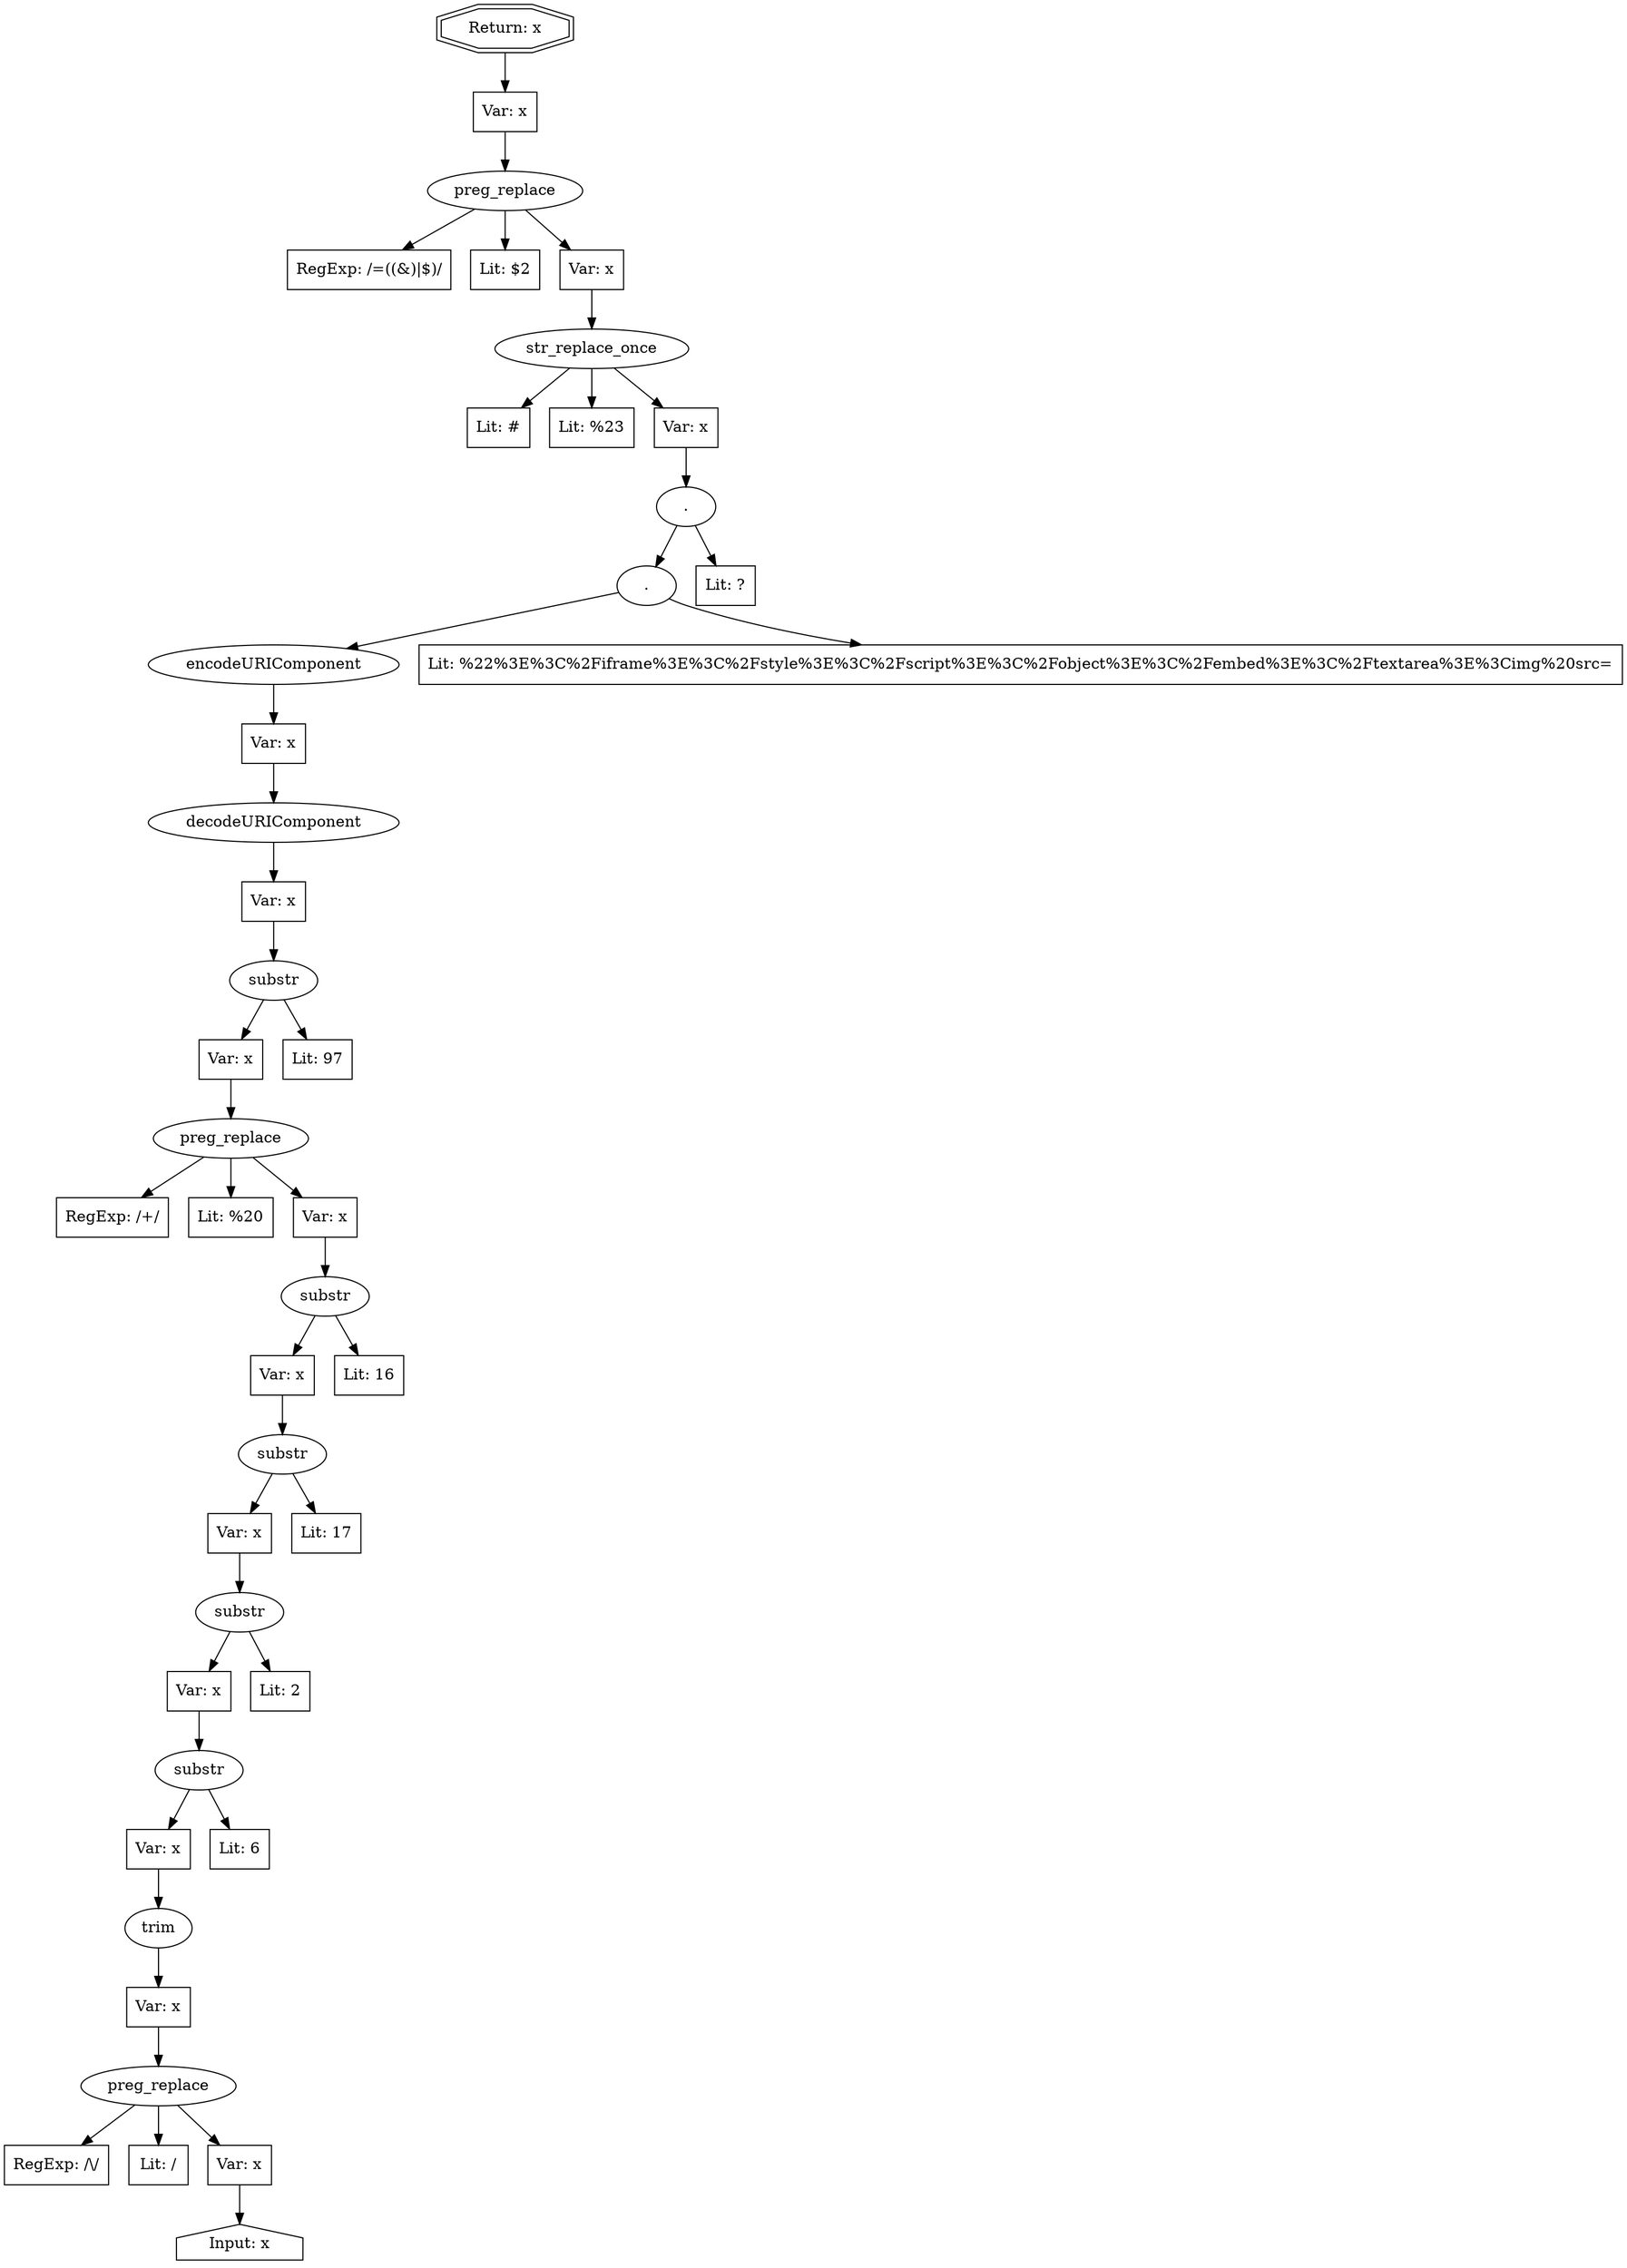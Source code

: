 // Finding: e015e71f-7895-42f8-97c0-ae633adb9364
// Finding.url: https://example10.com/subscribe.html?%22%3E%3C/iframe%3E%3C/style%3E%3C/script%3E%3C/object%3E%3C/embed%3E%3C/textarea%3E%3Cimg%20src=x%20onerror=taintfoxLog(%27c4cbb3085e0d4e0d93286cd32a9fb8c7%27)%3E%3C!--/*?backURL[page]=/
// Finding.parentloc: https://example10.com/subscribe.html?%22%3E%3C/iframe%3E%3C/style%3E%3C/script%3E%3C/object%3E%3C/embed%3E%3C/textarea%3E%3Cimg%20src=x%20onerror=taintfoxLog(%27c4cbb3085e0d4e0d93286cd32a9fb8c7%27)%3E%3C!--/*?backURL[page]=/
// Finding.domain: example10.com
// Finding.base_domain: example10.com
// Finding.source: location.href
// Finding.sink: innerHTML
// Sanitizer.score: 2
// Sanitizer.name: urlFormat
// Sanitizer.location: https://webst.example10.com/_js/router.js?9fa8027c1abe861a0528 - urlFormat:1:444651
// Finding.begin: 3866
// Finding.end: 3966
// Finding.original_uuid: a2175210-f7bf-4433-8356-9cc0920a7437
// Finding.TwentyFiveMillionFlowsId: 271399420
// Finding.script: https://webst.example10.com/_js/vendors.js?9fa8027c1abe861a0528
// Finding.line: 2
// Exploit.uuid: c4cbb308-5e0d-4e0d-9328-6cd32a9fb8c7
// Exploit.success: false
// Exploit.status: validated
// Exploit.method: C
// Exploit.type: html
// Exploit.token: attribute
// Exploit.content: href
// Exploit.quote_type: "
// Exploit.tag: a
// Exploit.break_out: "></iframe></style></script></object></embed></textarea><img src=x onerror=
// Exploit.break_in: ><!--/*
// Exploit.payload: "></iframe></style></script></object></embed></textarea><img src=x onerror=taintfoxLog(1)><!--/*
// Exploit.begin_taint_url: 25
// Exploit.end_taint_url: 40
// Exploit.replace_begin_url: 41
// Exploit.replace_end_url: 40
// Exploit.replace_begin_param: 276
// Exploit.replace_end_param: 276
// Issues.LargestEncodeAttrStringChain: 0
// Issues.LargestTextFragmentEncodeChainLength: 0
// Issues.HasApproximation: false
// Issues.HasMissingImplementation: false
// Issues.HasInfiniteRegexWithFunctionReplacer: false
// Issues.MergedSplitAndJoins: false
// Issues.HasUrlInRhsOfReplace: false
// Issues.HasUrlInLhsOfReplace: false
// Issues.HasCookieValueInLhsOfreplace: false
// Issues.HasCookieValueInRhsOfreplace: false
// Issues.HasCookieValueInMatchPattern: false
// Issues.HasCookieValueInExecPattern: false
// Issues.RemovedLRConcats: true
// Issues.RemovedReplaceArtifacts: false
// Issues.HasUrlInMatchPattern: false
// Issues.HasUrlInExecPattern: false
// Issues.RemovedNOPreplaces: false
// Issues.Known_sanitizer: false
// DepGraph.hash: 817836967
// DepGraph.sanitizer_hash: -94105190
// Removed LR concats 
digraph cfg {
n0 [shape=house, label="Input: x"];
n1 [shape=ellipse, label="preg_replace"];
n2 [shape=box, label="RegExp: /\\/"];
n3 [shape=box, label="Lit: /"];
n4 [shape=box, label="Var: x"];
n5 [shape=ellipse, label="trim"];
n6 [shape=box, label="Var: x"];
n7 [shape=ellipse, label="substr"];
n8 [shape=box, label="Var: x"];
n9 [shape=box, label="Lit: 6"];
n10 [shape=ellipse, label="substr"];
n11 [shape=box, label="Var: x"];
n12 [shape=box, label="Lit: 2"];
n13 [shape=ellipse, label="substr"];
n14 [shape=box, label="Var: x"];
n15 [shape=box, label="Lit: 17"];
n16 [shape=ellipse, label="substr"];
n17 [shape=box, label="Var: x"];
n18 [shape=box, label="Lit: 16"];
n19 [shape=ellipse, label="preg_replace"];
n20 [shape=box, label="RegExp: /\+/"];
n21 [shape=box, label="Lit: %20"];
n22 [shape=box, label="Var: x"];
n23 [shape=ellipse, label="substr"];
n24 [shape=box, label="Var: x"];
n25 [shape=box, label="Lit: 97"];
n26 [shape=ellipse, label="decodeURIComponent"];
n27 [shape=box, label="Var: x"];
n28 [shape=ellipse, label="encodeURIComponent"];
n29 [shape=box, label="Var: x"];
n30 [shape=ellipse, label="."];
n31 [shape=box, label="Lit: %22%3E%3C%2Fiframe%3E%3C%2Fstyle%3E%3C%2Fscript%3E%3C%2Fobject%3E%3C%2Fembed%3E%3C%2Ftextarea%3E%3Cimg%20src="];
n32 [shape=ellipse, label="."];
n33 [shape=box, label="Lit: ?"];
n34 [shape=ellipse, label="str_replace_once"];
n35 [shape=box, label="Lit: #"];
n36 [shape=box, label="Lit: %23"];
n37 [shape=box, label="Var: x"];
n38 [shape=ellipse, label="preg_replace"];
n39 [shape=box, label="RegExp: /=((&)|$)/"];
n40 [shape=box, label="Lit: $2"];
n41 [shape=box, label="Var: x"];
n42 [shape=box, label="Var: x"];
n43 [shape=doubleoctagon, label="Return: x"];
n4 -> n0;
n1 -> n2;
n1 -> n3;
n1 -> n4;
n6 -> n1;
n5 -> n6;
n8 -> n5;
n7 -> n8;
n7 -> n9;
n11 -> n7;
n10 -> n11;
n10 -> n12;
n14 -> n10;
n13 -> n14;
n13 -> n15;
n17 -> n13;
n16 -> n17;
n16 -> n18;
n22 -> n16;
n19 -> n20;
n19 -> n21;
n19 -> n22;
n24 -> n19;
n23 -> n24;
n23 -> n25;
n27 -> n23;
n26 -> n27;
n29 -> n26;
n28 -> n29;
n30 -> n31;
n30 -> n28;
n32 -> n33;
n32 -> n30;
n37 -> n32;
n34 -> n35;
n34 -> n36;
n34 -> n37;
n41 -> n34;
n38 -> n39;
n38 -> n40;
n38 -> n41;
n42 -> n38;
n43 -> n42;
}